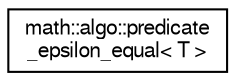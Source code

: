 digraph "Graphical Class Hierarchy"
{
  edge [fontname="FreeSans",fontsize="10",labelfontname="FreeSans",labelfontsize="10"];
  node [fontname="FreeSans",fontsize="10",shape=record];
  rankdir="LR";
  Node0 [label="math::algo::predicate\l_epsilon_equal\< T \>",height=0.2,width=0.4,color="black", fillcolor="white", style="filled",URL="$structmath_1_1algo_1_1predicate__epsilon__equal.html",tooltip="Epsilon comparator predicate. "];
}
